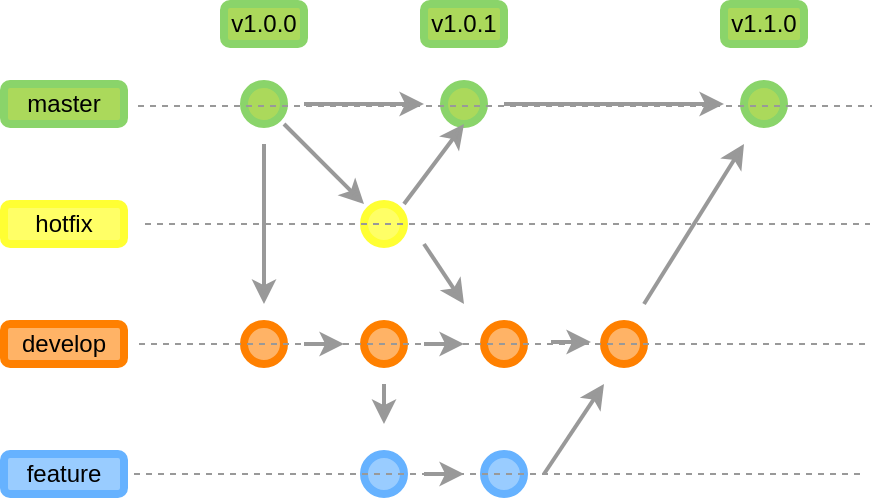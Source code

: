 <mxfile version="10.7.8" type="github"><diagram id="3rboX1amzkmxD8--zuHD" name="Page-1"><mxGraphModel dx="1162" dy="637" grid="0" gridSize="10" guides="1" tooltips="1" connect="1" arrows="1" fold="1" page="1" pageScale="1" pageWidth="827" pageHeight="1169" math="0" shadow="0"><root><mxCell id="0"/><mxCell id="1" parent="0"/><mxCell id="PgTr-MmlJl6baBN8a7kz-2" value="" style="ellipse;whiteSpace=wrap;html=1;aspect=fixed;fillColor=#ABD95B;strokeColor=#8AD46A;strokeWidth=4;fontColor=#ffffff;" parent="1" vertex="1"><mxGeometry x="240" y="210" width="20" height="20" as="geometry"/></mxCell><mxCell id="PgTr-MmlJl6baBN8a7kz-5" value="" style="endArrow=classic;html=1;strokeWidth=2;strokeColor=#999999;" parent="1" edge="1"><mxGeometry width="50" height="50" relative="1" as="geometry"><mxPoint x="260" y="230" as="sourcePoint"/><mxPoint x="300" y="270" as="targetPoint"/></mxGeometry></mxCell><mxCell id="PgTr-MmlJl6baBN8a7kz-6" value="master" style="rounded=1;whiteSpace=wrap;html=1;strokeColor=#8AD46A;strokeWidth=4;fillColor=#ABD95B;" parent="1" vertex="1"><mxGeometry x="120" y="210" width="60" height="20" as="geometry"/></mxCell><mxCell id="PgTr-MmlJl6baBN8a7kz-7" value="hotfix" style="rounded=1;whiteSpace=wrap;html=1;strokeColor=#FFFF33;strokeWidth=4;fillColor=#FFFF66;" parent="1" vertex="1"><mxGeometry x="120" y="270" width="60" height="20" as="geometry"/></mxCell><mxCell id="PgTr-MmlJl6baBN8a7kz-8" value="develop" style="rounded=1;whiteSpace=wrap;html=1;strokeColor=#FF8000;strokeWidth=4;fillColor=#FFB366;" parent="1" vertex="1"><mxGeometry x="120" y="330" width="60" height="20" as="geometry"/></mxCell><mxCell id="PgTr-MmlJl6baBN8a7kz-9" value="feature" style="rounded=1;whiteSpace=wrap;html=1;strokeColor=#66B2FF;strokeWidth=4;fillColor=#99CCFF;" parent="1" vertex="1"><mxGeometry x="120" y="395" width="60" height="20" as="geometry"/></mxCell><mxCell id="PgTr-MmlJl6baBN8a7kz-10" value="" style="ellipse;whiteSpace=wrap;html=1;aspect=fixed;fillColor=#ABD95B;strokeColor=#8AD46A;strokeWidth=4;fontColor=#ffffff;" parent="1" vertex="1"><mxGeometry x="340" y="210" width="20" height="20" as="geometry"/></mxCell><mxCell id="PgTr-MmlJl6baBN8a7kz-11" value="" style="ellipse;whiteSpace=wrap;html=1;aspect=fixed;fillColor=#ABD95B;strokeColor=#8AD46A;strokeWidth=4;fontColor=#ffffff;" parent="1" vertex="1"><mxGeometry x="490" y="210" width="20" height="20" as="geometry"/></mxCell><mxCell id="PgTr-MmlJl6baBN8a7kz-12" value="" style="ellipse;whiteSpace=wrap;html=1;aspect=fixed;fillColor=#FFFF66;strokeColor=#FFFF33;strokeWidth=4;fontColor=#ffffff;" parent="1" vertex="1"><mxGeometry x="300" y="270" width="20" height="20" as="geometry"/></mxCell><mxCell id="PgTr-MmlJl6baBN8a7kz-13" value="" style="ellipse;whiteSpace=wrap;html=1;aspect=fixed;fillColor=#FFB366;strokeColor=#FF8000;strokeWidth=4;fontColor=#ffffff;" parent="1" vertex="1"><mxGeometry x="240" y="330" width="20" height="20" as="geometry"/></mxCell><mxCell id="PgTr-MmlJl6baBN8a7kz-14" value="" style="ellipse;whiteSpace=wrap;html=1;aspect=fixed;fillColor=#99CCFF;strokeColor=#66B2FF;strokeWidth=4;fontColor=#ffffff;" parent="1" vertex="1"><mxGeometry x="300" y="395" width="20" height="20" as="geometry"/></mxCell><mxCell id="gmNbWgV9XQR5aW-Jh0l3-3" value="" style="ellipse;whiteSpace=wrap;html=1;aspect=fixed;fillColor=#FFB366;strokeColor=#FF8000;strokeWidth=4;fontColor=#ffffff;" vertex="1" parent="1"><mxGeometry x="300" y="330" width="20" height="20" as="geometry"/></mxCell><mxCell id="gmNbWgV9XQR5aW-Jh0l3-4" value="" style="ellipse;whiteSpace=wrap;html=1;aspect=fixed;fillColor=#FFB366;strokeColor=#FF8000;strokeWidth=4;fontColor=#ffffff;" vertex="1" parent="1"><mxGeometry x="360" y="330" width="20" height="20" as="geometry"/></mxCell><mxCell id="gmNbWgV9XQR5aW-Jh0l3-5" value="v1.0.0" style="rounded=1;whiteSpace=wrap;html=1;strokeColor=#8AD46A;strokeWidth=4;fillColor=#ABD95B;" vertex="1" parent="1"><mxGeometry x="230" y="170" width="40" height="20" as="geometry"/></mxCell><mxCell id="gmNbWgV9XQR5aW-Jh0l3-6" value="" style="endArrow=classic;html=1;strokeWidth=2;strokeColor=#999999;entryX=0.5;entryY=1;entryDx=0;entryDy=0;entryPerimeter=0;" edge="1" parent="1" target="PgTr-MmlJl6baBN8a7kz-10"><mxGeometry width="50" height="50" relative="1" as="geometry"><mxPoint x="320" y="270" as="sourcePoint"/><mxPoint x="340" y="240" as="targetPoint"/></mxGeometry></mxCell><mxCell id="gmNbWgV9XQR5aW-Jh0l3-7" value="" style="endArrow=classic;html=1;strokeWidth=2;strokeColor=#999999;" edge="1" parent="1"><mxGeometry width="50" height="50" relative="1" as="geometry"><mxPoint x="250" y="240" as="sourcePoint"/><mxPoint x="250" y="320" as="targetPoint"/></mxGeometry></mxCell><mxCell id="gmNbWgV9XQR5aW-Jh0l3-8" value="" style="endArrow=classic;html=1;strokeWidth=2;strokeColor=#999999;" edge="1" parent="1"><mxGeometry width="50" height="50" relative="1" as="geometry"><mxPoint x="270" y="340" as="sourcePoint"/><mxPoint x="290" y="340" as="targetPoint"/></mxGeometry></mxCell><mxCell id="gmNbWgV9XQR5aW-Jh0l3-9" value="" style="endArrow=classic;html=1;strokeWidth=2;strokeColor=#999999;" edge="1" parent="1"><mxGeometry width="50" height="50" relative="1" as="geometry"><mxPoint x="330" y="340" as="sourcePoint"/><mxPoint x="350" y="340" as="targetPoint"/></mxGeometry></mxCell><mxCell id="gmNbWgV9XQR5aW-Jh0l3-10" value="" style="endArrow=classic;html=1;strokeWidth=2;strokeColor=#999999;" edge="1" parent="1"><mxGeometry width="50" height="50" relative="1" as="geometry"><mxPoint x="270" y="220" as="sourcePoint"/><mxPoint x="330" y="220" as="targetPoint"/></mxGeometry></mxCell><mxCell id="gmNbWgV9XQR5aW-Jh0l3-11" value="" style="endArrow=classic;html=1;strokeWidth=2;strokeColor=#999999;" edge="1" parent="1"><mxGeometry width="50" height="50" relative="1" as="geometry"><mxPoint x="370" y="220" as="sourcePoint"/><mxPoint x="480" y="220" as="targetPoint"/></mxGeometry></mxCell><mxCell id="gmNbWgV9XQR5aW-Jh0l3-12" value="" style="endArrow=classic;html=1;strokeWidth=2;strokeColor=#999999;" edge="1" parent="1"><mxGeometry width="50" height="50" relative="1" as="geometry"><mxPoint x="330" y="290" as="sourcePoint"/><mxPoint x="350" y="320" as="targetPoint"/></mxGeometry></mxCell><mxCell id="gmNbWgV9XQR5aW-Jh0l3-13" value="" style="ellipse;whiteSpace=wrap;html=1;aspect=fixed;fillColor=#FFB366;strokeColor=#FF8000;strokeWidth=4;fontColor=#ffffff;" vertex="1" parent="1"><mxGeometry x="420" y="330" width="20" height="20" as="geometry"/></mxCell><mxCell id="gmNbWgV9XQR5aW-Jh0l3-14" value="" style="endArrow=classic;html=1;strokeWidth=2;strokeColor=#999999;" edge="1" parent="1"><mxGeometry width="50" height="50" relative="1" as="geometry"><mxPoint x="393.5" y="339" as="sourcePoint"/><mxPoint x="413.5" y="339" as="targetPoint"/></mxGeometry></mxCell><mxCell id="gmNbWgV9XQR5aW-Jh0l3-17" value="" style="endArrow=classic;html=1;strokeWidth=2;strokeColor=#999999;" edge="1" parent="1"><mxGeometry width="50" height="50" relative="1" as="geometry"><mxPoint x="310" y="360" as="sourcePoint"/><mxPoint x="310" y="380" as="targetPoint"/></mxGeometry></mxCell><mxCell id="gmNbWgV9XQR5aW-Jh0l3-18" value="" style="ellipse;whiteSpace=wrap;html=1;aspect=fixed;fillColor=#99CCFF;strokeColor=#66B2FF;strokeWidth=4;fontColor=#ffffff;" vertex="1" parent="1"><mxGeometry x="360" y="395" width="20" height="20" as="geometry"/></mxCell><mxCell id="gmNbWgV9XQR5aW-Jh0l3-19" value="" style="endArrow=classic;html=1;strokeWidth=2;strokeColor=#999999;" edge="1" parent="1"><mxGeometry width="50" height="50" relative="1" as="geometry"><mxPoint x="330" y="405" as="sourcePoint"/><mxPoint x="350" y="405" as="targetPoint"/></mxGeometry></mxCell><mxCell id="gmNbWgV9XQR5aW-Jh0l3-20" value="" style="endArrow=classic;html=1;strokeWidth=2;strokeColor=#999999;" edge="1" parent="1"><mxGeometry width="50" height="50" relative="1" as="geometry"><mxPoint x="390" y="405.0" as="sourcePoint"/><mxPoint x="420" y="360" as="targetPoint"/></mxGeometry></mxCell><mxCell id="gmNbWgV9XQR5aW-Jh0l3-21" value="v1.0.1" style="rounded=1;whiteSpace=wrap;html=1;strokeColor=#8AD46A;strokeWidth=4;fillColor=#ABD95B;" vertex="1" parent="1"><mxGeometry x="330" y="170" width="40" height="20" as="geometry"/></mxCell><mxCell id="gmNbWgV9XQR5aW-Jh0l3-22" value="" style="endArrow=classic;html=1;strokeWidth=2;strokeColor=#999999;" edge="1" parent="1"><mxGeometry width="50" height="50" relative="1" as="geometry"><mxPoint x="440" y="320" as="sourcePoint"/><mxPoint x="490" y="240" as="targetPoint"/></mxGeometry></mxCell><mxCell id="gmNbWgV9XQR5aW-Jh0l3-23" value="v1.1.0" style="rounded=1;whiteSpace=wrap;html=1;strokeColor=#8AD46A;strokeWidth=4;fillColor=#ABD95B;" vertex="1" parent="1"><mxGeometry x="480" y="170" width="40" height="20" as="geometry"/></mxCell><mxCell id="gmNbWgV9XQR5aW-Jh0l3-24" value="" style="endArrow=none;dashed=1;html=1;strokeColor=#999999;" edge="1" parent="1"><mxGeometry width="50" height="50" relative="1" as="geometry"><mxPoint x="187" y="221" as="sourcePoint"/><mxPoint x="554" y="221" as="targetPoint"/></mxGeometry></mxCell><mxCell id="gmNbWgV9XQR5aW-Jh0l3-26" value="" style="endArrow=none;dashed=1;html=1;strokeColor=#999999;" edge="1" parent="1"><mxGeometry width="50" height="50" relative="1" as="geometry"><mxPoint x="190.5" y="280" as="sourcePoint"/><mxPoint x="553" y="280" as="targetPoint"/></mxGeometry></mxCell><mxCell id="gmNbWgV9XQR5aW-Jh0l3-27" value="" style="endArrow=none;dashed=1;html=1;strokeColor=#999999;" edge="1" parent="1"><mxGeometry width="50" height="50" relative="1" as="geometry"><mxPoint x="187.5" y="340.0" as="sourcePoint"/><mxPoint x="553" y="340" as="targetPoint"/></mxGeometry></mxCell><mxCell id="gmNbWgV9XQR5aW-Jh0l3-28" value="" style="endArrow=none;dashed=1;html=1;strokeColor=#999999;" edge="1" parent="1"><mxGeometry width="50" height="50" relative="1" as="geometry"><mxPoint x="185" y="405.0" as="sourcePoint"/><mxPoint x="549" y="405" as="targetPoint"/></mxGeometry></mxCell></root></mxGraphModel></diagram></mxfile>
